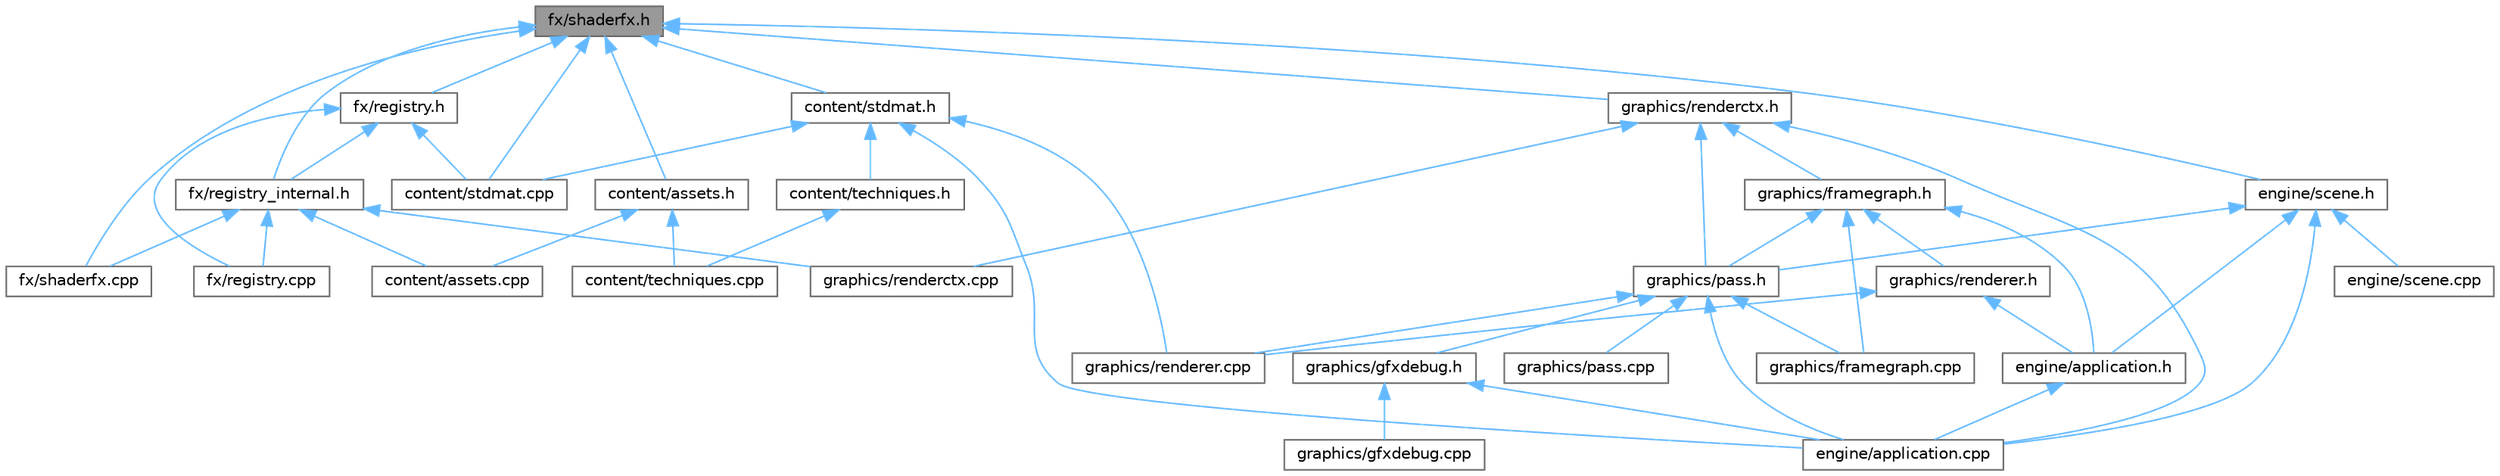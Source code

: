digraph "fx/shaderfx.h"
{
 // LATEX_PDF_SIZE
  bgcolor="transparent";
  edge [fontname=Helvetica,fontsize=10,labelfontname=Helvetica,labelfontsize=10];
  node [fontname=Helvetica,fontsize=10,shape=box,height=0.2,width=0.4];
  Node1 [id="Node000001",label="fx/shaderfx.h",height=0.2,width=0.4,color="gray40", fillcolor="grey60", style="filled", fontcolor="black",tooltip=" "];
  Node1 -> Node2 [id="edge1_Node000001_Node000002",dir="back",color="steelblue1",style="solid",tooltip=" "];
  Node2 [id="Node000002",label="content/assets.h",height=0.2,width=0.4,color="grey40", fillcolor="white", style="filled",URL="$assets_8h.html",tooltip=" "];
  Node2 -> Node3 [id="edge2_Node000002_Node000003",dir="back",color="steelblue1",style="solid",tooltip=" "];
  Node3 [id="Node000003",label="content/assets.cpp",height=0.2,width=0.4,color="grey40", fillcolor="white", style="filled",URL="$assets_8cpp.html",tooltip=" "];
  Node2 -> Node4 [id="edge3_Node000002_Node000004",dir="back",color="steelblue1",style="solid",tooltip=" "];
  Node4 [id="Node000004",label="content/techniques.cpp",height=0.2,width=0.4,color="grey40", fillcolor="white", style="filled",URL="$techniques_8cpp.html",tooltip=" "];
  Node1 -> Node5 [id="edge4_Node000001_Node000005",dir="back",color="steelblue1",style="solid",tooltip=" "];
  Node5 [id="Node000005",label="content/stdmat.cpp",height=0.2,width=0.4,color="grey40", fillcolor="white", style="filled",URL="$stdmat_8cpp.html",tooltip=" "];
  Node1 -> Node6 [id="edge5_Node000001_Node000006",dir="back",color="steelblue1",style="solid",tooltip=" "];
  Node6 [id="Node000006",label="content/stdmat.h",height=0.2,width=0.4,color="grey40", fillcolor="white", style="filled",URL="$stdmat_8h.html",tooltip=" "];
  Node6 -> Node5 [id="edge6_Node000006_Node000005",dir="back",color="steelblue1",style="solid",tooltip=" "];
  Node6 -> Node7 [id="edge7_Node000006_Node000007",dir="back",color="steelblue1",style="solid",tooltip=" "];
  Node7 [id="Node000007",label="content/techniques.h",height=0.2,width=0.4,color="grey40", fillcolor="white", style="filled",URL="$techniques_8h.html",tooltip=" "];
  Node7 -> Node4 [id="edge8_Node000007_Node000004",dir="back",color="steelblue1",style="solid",tooltip=" "];
  Node6 -> Node8 [id="edge9_Node000006_Node000008",dir="back",color="steelblue1",style="solid",tooltip=" "];
  Node8 [id="Node000008",label="engine/application.cpp",height=0.2,width=0.4,color="grey40", fillcolor="white", style="filled",URL="$application_8cpp.html",tooltip=" "];
  Node6 -> Node9 [id="edge10_Node000006_Node000009",dir="back",color="steelblue1",style="solid",tooltip=" "];
  Node9 [id="Node000009",label="graphics/renderer.cpp",height=0.2,width=0.4,color="grey40", fillcolor="white", style="filled",URL="$renderer_8cpp.html",tooltip=" "];
  Node1 -> Node10 [id="edge11_Node000001_Node000010",dir="back",color="steelblue1",style="solid",tooltip=" "];
  Node10 [id="Node000010",label="engine/scene.h",height=0.2,width=0.4,color="grey40", fillcolor="white", style="filled",URL="$scene_8h.html",tooltip=" "];
  Node10 -> Node8 [id="edge12_Node000010_Node000008",dir="back",color="steelblue1",style="solid",tooltip=" "];
  Node10 -> Node11 [id="edge13_Node000010_Node000011",dir="back",color="steelblue1",style="solid",tooltip=" "];
  Node11 [id="Node000011",label="engine/application.h",height=0.2,width=0.4,color="grey40", fillcolor="white", style="filled",URL="$application_8h.html",tooltip=" "];
  Node11 -> Node8 [id="edge14_Node000011_Node000008",dir="back",color="steelblue1",style="solid",tooltip=" "];
  Node10 -> Node12 [id="edge15_Node000010_Node000012",dir="back",color="steelblue1",style="solid",tooltip=" "];
  Node12 [id="Node000012",label="engine/scene.cpp",height=0.2,width=0.4,color="grey40", fillcolor="white", style="filled",URL="$scene_8cpp.html",tooltip=" "];
  Node10 -> Node13 [id="edge16_Node000010_Node000013",dir="back",color="steelblue1",style="solid",tooltip=" "];
  Node13 [id="Node000013",label="graphics/pass.h",height=0.2,width=0.4,color="grey40", fillcolor="white", style="filled",URL="$pass_8h.html",tooltip=" "];
  Node13 -> Node8 [id="edge17_Node000013_Node000008",dir="back",color="steelblue1",style="solid",tooltip=" "];
  Node13 -> Node14 [id="edge18_Node000013_Node000014",dir="back",color="steelblue1",style="solid",tooltip=" "];
  Node14 [id="Node000014",label="graphics/framegraph.cpp",height=0.2,width=0.4,color="grey40", fillcolor="white", style="filled",URL="$framegraph_8cpp.html",tooltip=" "];
  Node13 -> Node15 [id="edge19_Node000013_Node000015",dir="back",color="steelblue1",style="solid",tooltip=" "];
  Node15 [id="Node000015",label="graphics/gfxdebug.h",height=0.2,width=0.4,color="grey40", fillcolor="white", style="filled",URL="$gfxdebug_8h.html",tooltip=" "];
  Node15 -> Node8 [id="edge20_Node000015_Node000008",dir="back",color="steelblue1",style="solid",tooltip=" "];
  Node15 -> Node16 [id="edge21_Node000015_Node000016",dir="back",color="steelblue1",style="solid",tooltip=" "];
  Node16 [id="Node000016",label="graphics/gfxdebug.cpp",height=0.2,width=0.4,color="grey40", fillcolor="white", style="filled",URL="$gfxdebug_8cpp.html",tooltip=" "];
  Node13 -> Node17 [id="edge22_Node000013_Node000017",dir="back",color="steelblue1",style="solid",tooltip=" "];
  Node17 [id="Node000017",label="graphics/pass.cpp",height=0.2,width=0.4,color="grey40", fillcolor="white", style="filled",URL="$pass_8cpp.html",tooltip=" "];
  Node13 -> Node9 [id="edge23_Node000013_Node000009",dir="back",color="steelblue1",style="solid",tooltip=" "];
  Node1 -> Node18 [id="edge24_Node000001_Node000018",dir="back",color="steelblue1",style="solid",tooltip=" "];
  Node18 [id="Node000018",label="fx/registry.h",height=0.2,width=0.4,color="grey40", fillcolor="white", style="filled",URL="$registry_8h.html",tooltip=" "];
  Node18 -> Node5 [id="edge25_Node000018_Node000005",dir="back",color="steelblue1",style="solid",tooltip=" "];
  Node18 -> Node19 [id="edge26_Node000018_Node000019",dir="back",color="steelblue1",style="solid",tooltip=" "];
  Node19 [id="Node000019",label="fx/registry.cpp",height=0.2,width=0.4,color="grey40", fillcolor="white", style="filled",URL="$registry_8cpp.html",tooltip=" "];
  Node18 -> Node20 [id="edge27_Node000018_Node000020",dir="back",color="steelblue1",style="solid",tooltip=" "];
  Node20 [id="Node000020",label="fx/registry_internal.h",height=0.2,width=0.4,color="grey40", fillcolor="white", style="filled",URL="$registry__internal_8h.html",tooltip=" "];
  Node20 -> Node3 [id="edge28_Node000020_Node000003",dir="back",color="steelblue1",style="solid",tooltip=" "];
  Node20 -> Node19 [id="edge29_Node000020_Node000019",dir="back",color="steelblue1",style="solid",tooltip=" "];
  Node20 -> Node21 [id="edge30_Node000020_Node000021",dir="back",color="steelblue1",style="solid",tooltip=" "];
  Node21 [id="Node000021",label="fx/shaderfx.cpp",height=0.2,width=0.4,color="grey40", fillcolor="white", style="filled",URL="$shaderfx_8cpp.html",tooltip=" "];
  Node20 -> Node22 [id="edge31_Node000020_Node000022",dir="back",color="steelblue1",style="solid",tooltip=" "];
  Node22 [id="Node000022",label="graphics/renderctx.cpp",height=0.2,width=0.4,color="grey40", fillcolor="white", style="filled",URL="$renderctx_8cpp.html",tooltip=" "];
  Node1 -> Node20 [id="edge32_Node000001_Node000020",dir="back",color="steelblue1",style="solid",tooltip=" "];
  Node1 -> Node21 [id="edge33_Node000001_Node000021",dir="back",color="steelblue1",style="solid",tooltip=" "];
  Node1 -> Node23 [id="edge34_Node000001_Node000023",dir="back",color="steelblue1",style="solid",tooltip=" "];
  Node23 [id="Node000023",label="graphics/renderctx.h",height=0.2,width=0.4,color="grey40", fillcolor="white", style="filled",URL="$renderctx_8h.html",tooltip=" "];
  Node23 -> Node8 [id="edge35_Node000023_Node000008",dir="back",color="steelblue1",style="solid",tooltip=" "];
  Node23 -> Node24 [id="edge36_Node000023_Node000024",dir="back",color="steelblue1",style="solid",tooltip=" "];
  Node24 [id="Node000024",label="graphics/framegraph.h",height=0.2,width=0.4,color="grey40", fillcolor="white", style="filled",URL="$framegraph_8h.html",tooltip=" "];
  Node24 -> Node11 [id="edge37_Node000024_Node000011",dir="back",color="steelblue1",style="solid",tooltip=" "];
  Node24 -> Node14 [id="edge38_Node000024_Node000014",dir="back",color="steelblue1",style="solid",tooltip=" "];
  Node24 -> Node13 [id="edge39_Node000024_Node000013",dir="back",color="steelblue1",style="solid",tooltip=" "];
  Node24 -> Node25 [id="edge40_Node000024_Node000025",dir="back",color="steelblue1",style="solid",tooltip=" "];
  Node25 [id="Node000025",label="graphics/renderer.h",height=0.2,width=0.4,color="grey40", fillcolor="white", style="filled",URL="$renderer_8h.html",tooltip=" "];
  Node25 -> Node11 [id="edge41_Node000025_Node000011",dir="back",color="steelblue1",style="solid",tooltip=" "];
  Node25 -> Node9 [id="edge42_Node000025_Node000009",dir="back",color="steelblue1",style="solid",tooltip=" "];
  Node23 -> Node13 [id="edge43_Node000023_Node000013",dir="back",color="steelblue1",style="solid",tooltip=" "];
  Node23 -> Node22 [id="edge44_Node000023_Node000022",dir="back",color="steelblue1",style="solid",tooltip=" "];
}
